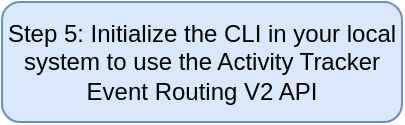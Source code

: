 <mxfile version="18.0.1" type="device"><diagram id="30TV_Ud0RqdOiskKdfKd" name="Page-1"><mxGraphModel dx="1102" dy="865" grid="1" gridSize="10" guides="1" tooltips="1" connect="1" arrows="1" fold="1" page="1" pageScale="1" pageWidth="850" pageHeight="1100" math="0" shadow="0"><root><mxCell id="0"/><mxCell id="1" parent="0"/><mxCell id="u7p3tHKsR6C7oOHg17Er-1" value="Step 5: Initialize the CLI in your local system to use the Activity Tracker Event Routing V2 API" style="rounded=1;whiteSpace=wrap;html=1;fillColor=#dae8fc;strokeColor=#6c8ebf;" parent="1" vertex="1"><mxGeometry x="360" y="410" width="200" height="60" as="geometry"/></mxCell></root></mxGraphModel></diagram></mxfile>